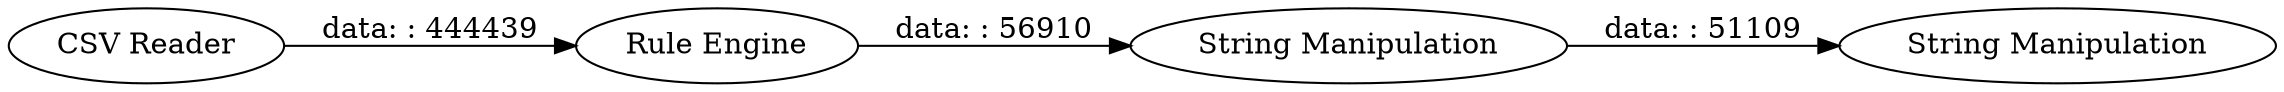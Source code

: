 digraph {
	"-7491547040955160107_3" [label="String Manipulation"]
	"-7491547040955160107_2" [label="CSV Reader"]
	"-7491547040955160107_1" [label="Rule Engine"]
	"-7491547040955160107_4" [label="String Manipulation"]
	"-7491547040955160107_1" -> "-7491547040955160107_3" [label="data: : 56910"]
	"-7491547040955160107_2" -> "-7491547040955160107_1" [label="data: : 444439"]
	"-7491547040955160107_3" -> "-7491547040955160107_4" [label="data: : 51109"]
	rankdir=LR
}
